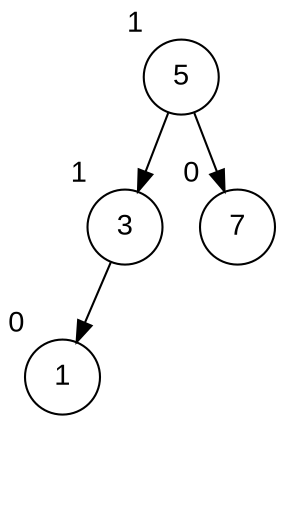 digraph BST {
	node [fontname="Arial", shape=circle];
	5 [xlabel="1"];
	5 -> 3;
	3 [xlabel="1"];
	3 -> 1;
	1 [xlabel="0"];
	NULL1 [shape=point style=invis];
	1 -> NULL1 [style=invis];
	1 [xlabel="0"];
	NULL2 [shape=point style=invis];
	1 -> NULL2 [style=invis];
	3 [xlabel="1"];
	NULL3 [shape=point style=invis];
	3 -> NULL3 [style=invis];
	5 [xlabel="1"];
	5 -> 7;
	7 [xlabel="0"];
	NULL4 [shape=point style=invis];
	7 -> NULL4 [style=invis];
	7 [xlabel="0"];
	NULL5 [shape=point style=invis];
	7 -> NULL5 [style=invis];
}
